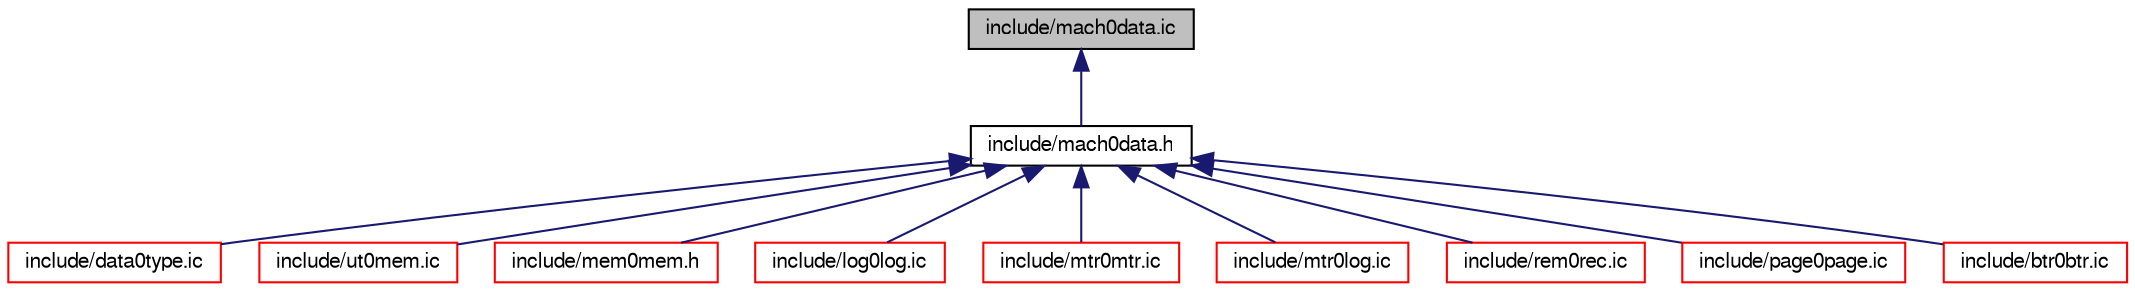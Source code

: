 digraph "include/mach0data.ic"
{
  bgcolor="transparent";
  edge [fontname="FreeSans",fontsize="10",labelfontname="FreeSans",labelfontsize="10"];
  node [fontname="FreeSans",fontsize="10",shape=record];
  Node1 [label="include/mach0data.ic",height=0.2,width=0.4,color="black", fillcolor="grey75", style="filled" fontcolor="black"];
  Node1 -> Node2 [dir="back",color="midnightblue",fontsize="10",style="solid",fontname="FreeSans"];
  Node2 [label="include/mach0data.h",height=0.2,width=0.4,color="black",URL="$mach0data_8h.html"];
  Node2 -> Node3 [dir="back",color="midnightblue",fontsize="10",style="solid",fontname="FreeSans"];
  Node3 [label="include/data0type.ic",height=0.2,width=0.4,color="red",URL="$data0type_8ic.html"];
  Node2 -> Node4 [dir="back",color="midnightblue",fontsize="10",style="solid",fontname="FreeSans"];
  Node4 [label="include/ut0mem.ic",height=0.2,width=0.4,color="red",URL="$ut0mem_8ic.html"];
  Node2 -> Node5 [dir="back",color="midnightblue",fontsize="10",style="solid",fontname="FreeSans"];
  Node5 [label="include/mem0mem.h",height=0.2,width=0.4,color="red",URL="$mem0mem_8h.html"];
  Node2 -> Node6 [dir="back",color="midnightblue",fontsize="10",style="solid",fontname="FreeSans"];
  Node6 [label="include/log0log.ic",height=0.2,width=0.4,color="red",URL="$log0log_8ic.html"];
  Node2 -> Node7 [dir="back",color="midnightblue",fontsize="10",style="solid",fontname="FreeSans"];
  Node7 [label="include/mtr0mtr.ic",height=0.2,width=0.4,color="red",URL="$mtr0mtr_8ic.html"];
  Node2 -> Node8 [dir="back",color="midnightblue",fontsize="10",style="solid",fontname="FreeSans"];
  Node8 [label="include/mtr0log.ic",height=0.2,width=0.4,color="red",URL="$mtr0log_8ic.html"];
  Node2 -> Node9 [dir="back",color="midnightblue",fontsize="10",style="solid",fontname="FreeSans"];
  Node9 [label="include/rem0rec.ic",height=0.2,width=0.4,color="red",URL="$rem0rec_8ic.html"];
  Node2 -> Node10 [dir="back",color="midnightblue",fontsize="10",style="solid",fontname="FreeSans"];
  Node10 [label="include/page0page.ic",height=0.2,width=0.4,color="red",URL="$page0page_8ic.html"];
  Node2 -> Node11 [dir="back",color="midnightblue",fontsize="10",style="solid",fontname="FreeSans"];
  Node11 [label="include/btr0btr.ic",height=0.2,width=0.4,color="red",URL="$btr0btr_8ic.html"];
}
